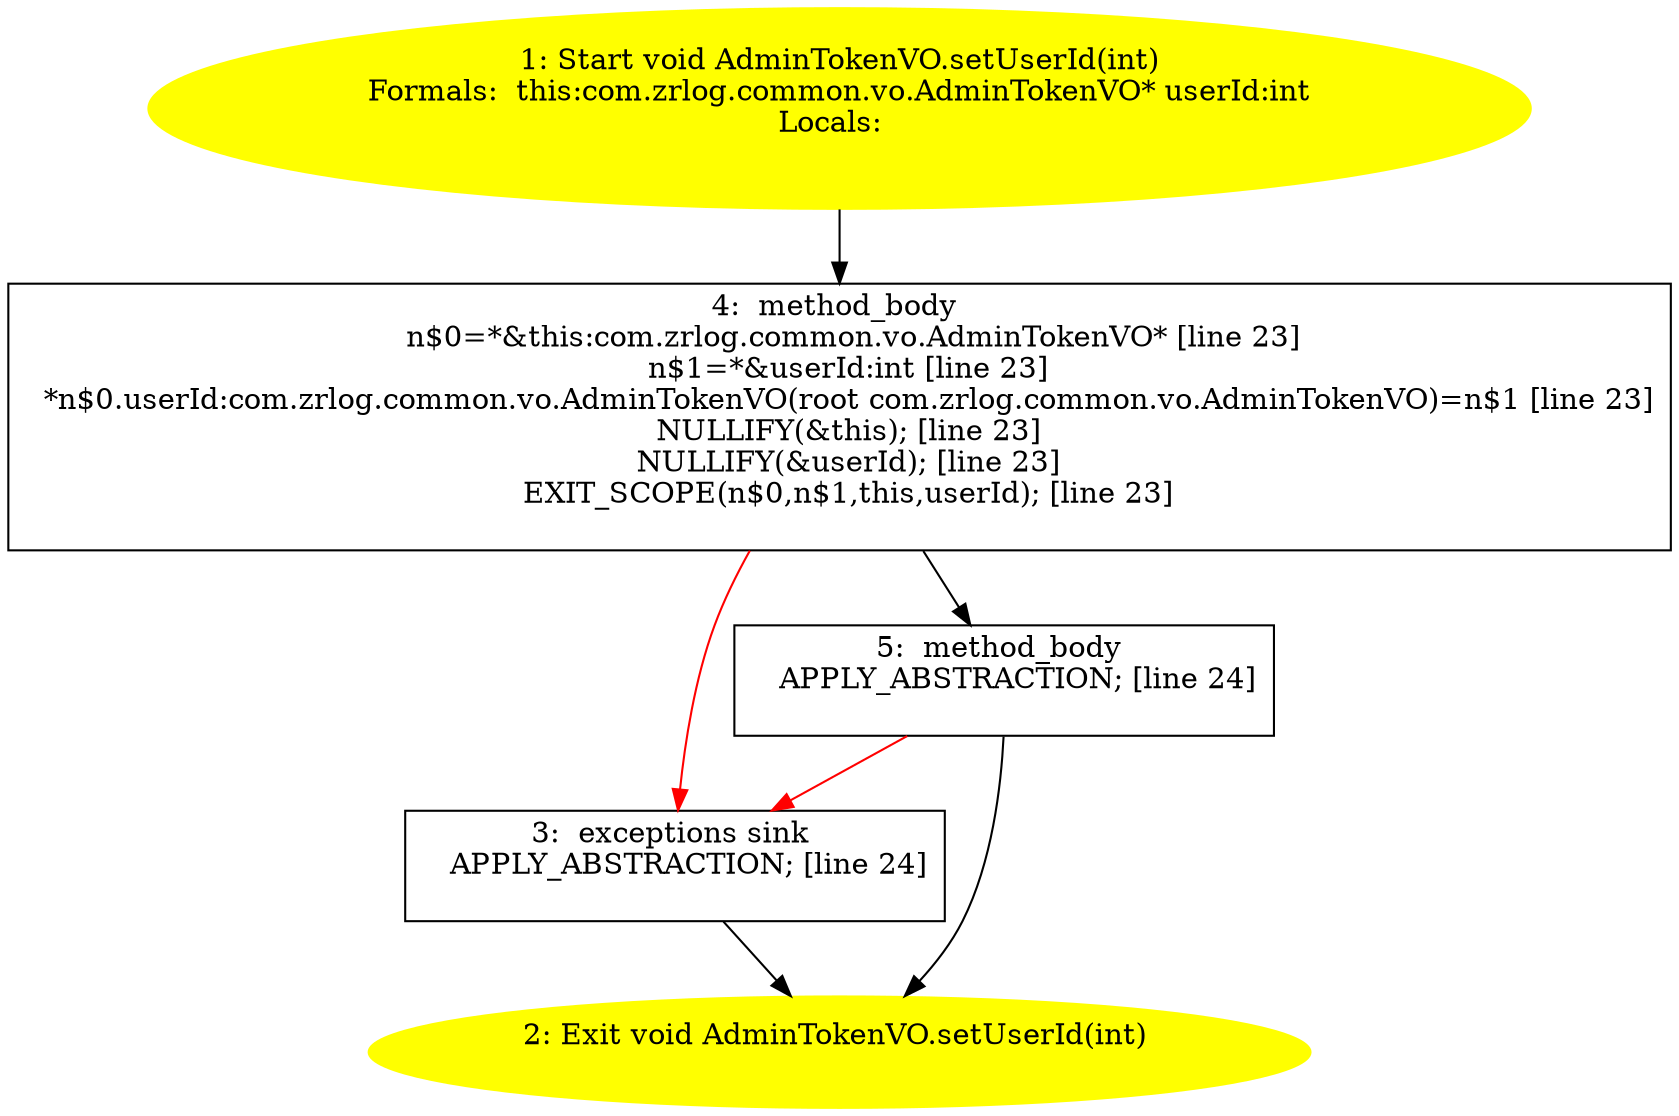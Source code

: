/* @generated */
digraph cfg {
"com.zrlog.common.vo.AdminTokenVO.setUserId(int):void.3ae4992ce8e8ed4303d2ea1a85a2a6c3_1" [label="1: Start void AdminTokenVO.setUserId(int)\nFormals:  this:com.zrlog.common.vo.AdminTokenVO* userId:int\nLocals:  \n  " color=yellow style=filled]
	

	 "com.zrlog.common.vo.AdminTokenVO.setUserId(int):void.3ae4992ce8e8ed4303d2ea1a85a2a6c3_1" -> "com.zrlog.common.vo.AdminTokenVO.setUserId(int):void.3ae4992ce8e8ed4303d2ea1a85a2a6c3_4" ;
"com.zrlog.common.vo.AdminTokenVO.setUserId(int):void.3ae4992ce8e8ed4303d2ea1a85a2a6c3_2" [label="2: Exit void AdminTokenVO.setUserId(int) \n  " color=yellow style=filled]
	

"com.zrlog.common.vo.AdminTokenVO.setUserId(int):void.3ae4992ce8e8ed4303d2ea1a85a2a6c3_3" [label="3:  exceptions sink \n   APPLY_ABSTRACTION; [line 24]\n " shape="box"]
	

	 "com.zrlog.common.vo.AdminTokenVO.setUserId(int):void.3ae4992ce8e8ed4303d2ea1a85a2a6c3_3" -> "com.zrlog.common.vo.AdminTokenVO.setUserId(int):void.3ae4992ce8e8ed4303d2ea1a85a2a6c3_2" ;
"com.zrlog.common.vo.AdminTokenVO.setUserId(int):void.3ae4992ce8e8ed4303d2ea1a85a2a6c3_4" [label="4:  method_body \n   n$0=*&this:com.zrlog.common.vo.AdminTokenVO* [line 23]\n  n$1=*&userId:int [line 23]\n  *n$0.userId:com.zrlog.common.vo.AdminTokenVO(root com.zrlog.common.vo.AdminTokenVO)=n$1 [line 23]\n  NULLIFY(&this); [line 23]\n  NULLIFY(&userId); [line 23]\n  EXIT_SCOPE(n$0,n$1,this,userId); [line 23]\n " shape="box"]
	

	 "com.zrlog.common.vo.AdminTokenVO.setUserId(int):void.3ae4992ce8e8ed4303d2ea1a85a2a6c3_4" -> "com.zrlog.common.vo.AdminTokenVO.setUserId(int):void.3ae4992ce8e8ed4303d2ea1a85a2a6c3_5" ;
	 "com.zrlog.common.vo.AdminTokenVO.setUserId(int):void.3ae4992ce8e8ed4303d2ea1a85a2a6c3_4" -> "com.zrlog.common.vo.AdminTokenVO.setUserId(int):void.3ae4992ce8e8ed4303d2ea1a85a2a6c3_3" [color="red" ];
"com.zrlog.common.vo.AdminTokenVO.setUserId(int):void.3ae4992ce8e8ed4303d2ea1a85a2a6c3_5" [label="5:  method_body \n   APPLY_ABSTRACTION; [line 24]\n " shape="box"]
	

	 "com.zrlog.common.vo.AdminTokenVO.setUserId(int):void.3ae4992ce8e8ed4303d2ea1a85a2a6c3_5" -> "com.zrlog.common.vo.AdminTokenVO.setUserId(int):void.3ae4992ce8e8ed4303d2ea1a85a2a6c3_2" ;
	 "com.zrlog.common.vo.AdminTokenVO.setUserId(int):void.3ae4992ce8e8ed4303d2ea1a85a2a6c3_5" -> "com.zrlog.common.vo.AdminTokenVO.setUserId(int):void.3ae4992ce8e8ed4303d2ea1a85a2a6c3_3" [color="red" ];
}
